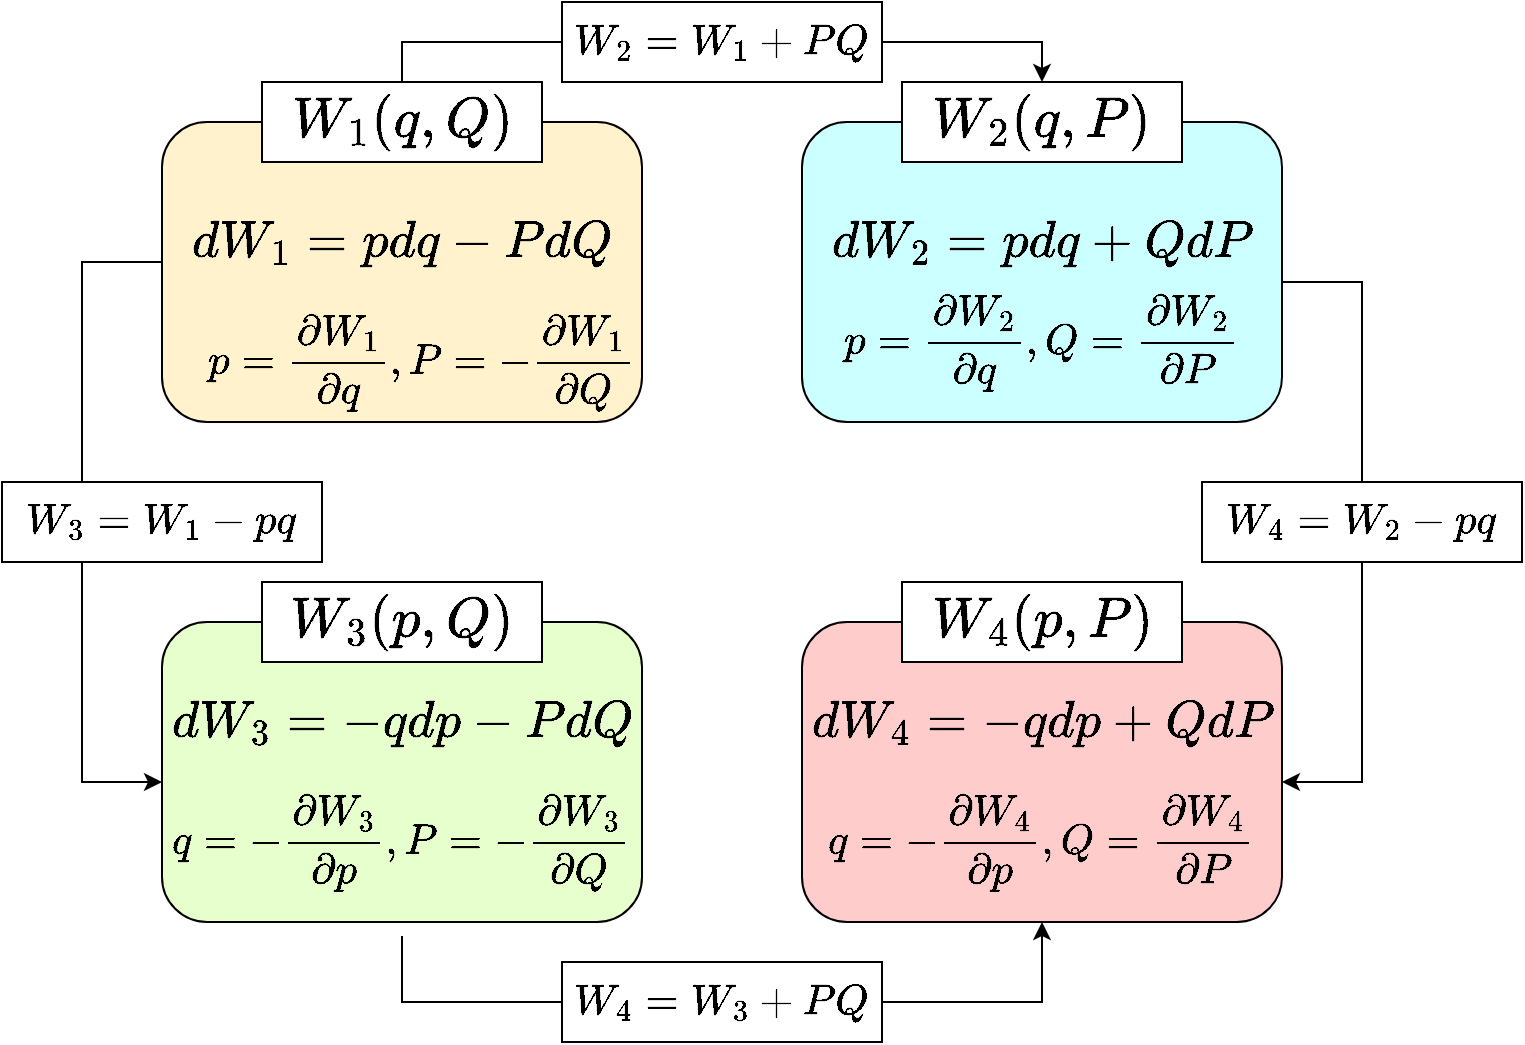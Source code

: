 <mxfile version="26.0.15">
  <diagram id="85WHiYo3Bzn9PArZY8rW" name="ページ1">
    <mxGraphModel dx="1434" dy="870" grid="1" gridSize="10" guides="1" tooltips="1" connect="1" arrows="1" fold="1" page="1" pageScale="1" pageWidth="850" pageHeight="560" math="1" shadow="0">
      <root>
        <mxCell id="0" />
        <mxCell id="1" parent="0" />
        <mxCell id="GLm8gNVqV6tOzL33WWra-21" value="" style="rounded=1;whiteSpace=wrap;html=1;fillColor=#FFCCCC;" vertex="1" parent="1">
          <mxGeometry x="440" y="332" width="240" height="150" as="geometry" />
        </mxCell>
        <mxCell id="GLm8gNVqV6tOzL33WWra-20" value="" style="rounded=1;whiteSpace=wrap;html=1;fillColor=#E6FFCC;" vertex="1" parent="1">
          <mxGeometry x="120" y="332" width="240" height="150" as="geometry" />
        </mxCell>
        <mxCell id="GLm8gNVqV6tOzL33WWra-19" value="" style="rounded=1;whiteSpace=wrap;html=1;fillColor=#CCFFFF;" vertex="1" parent="1">
          <mxGeometry x="440" y="82" width="240" height="150" as="geometry" />
        </mxCell>
        <mxCell id="GLm8gNVqV6tOzL33WWra-18" value="" style="rounded=1;whiteSpace=wrap;html=1;fillColor=#FFF2CC;" vertex="1" parent="1">
          <mxGeometry x="120" y="82" width="240" height="150" as="geometry" />
        </mxCell>
        <mxCell id="GLm8gNVqV6tOzL33WWra-1" value="`dW_1 = pdq - PdQ`" style="text;html=1;align=center;verticalAlign=middle;whiteSpace=wrap;rounded=0;fontSize=22;" vertex="1" parent="1">
          <mxGeometry x="100" y="112" width="280" height="60" as="geometry" />
        </mxCell>
        <mxCell id="GLm8gNVqV6tOzL33WWra-2" value="`dW_2 = pdq + QdP`" style="text;html=1;align=center;verticalAlign=middle;whiteSpace=wrap;rounded=0;fontSize=22;" vertex="1" parent="1">
          <mxGeometry x="420" y="112" width="280" height="60" as="geometry" />
        </mxCell>
        <mxCell id="GLm8gNVqV6tOzL33WWra-3" value="`dW_3 = -qdp - PdQ`" style="text;html=1;align=center;verticalAlign=middle;whiteSpace=wrap;rounded=0;fontSize=22;" vertex="1" parent="1">
          <mxGeometry x="100" y="352" width="280" height="60" as="geometry" />
        </mxCell>
        <mxCell id="GLm8gNVqV6tOzL33WWra-4" value="`dW_4 = -qdp + QdP`" style="text;html=1;align=center;verticalAlign=middle;whiteSpace=wrap;rounded=0;fontSize=22;" vertex="1" parent="1">
          <mxGeometry x="420" y="352" width="280" height="60" as="geometry" />
        </mxCell>
        <mxCell id="GLm8gNVqV6tOzL33WWra-5" value="`W_2=W_1+PQ`" style="text;html=1;align=center;verticalAlign=middle;whiteSpace=wrap;rounded=0;fontSize=18;strokeColor=default;fillColor=default;" vertex="1" parent="1">
          <mxGeometry x="320" y="22" width="160" height="40" as="geometry" />
        </mxCell>
        <mxCell id="GLm8gNVqV6tOzL33WWra-6" value="`W_3=W_1-pq`" style="text;html=1;align=center;verticalAlign=middle;whiteSpace=wrap;rounded=0;fontSize=18;fillColor=default;strokeColor=default;" vertex="1" parent="1">
          <mxGeometry x="40" y="262" width="160" height="40" as="geometry" />
        </mxCell>
        <mxCell id="GLm8gNVqV6tOzL33WWra-8" value="`W_4=W_2-pq`" style="text;html=1;align=center;verticalAlign=middle;whiteSpace=wrap;rounded=0;fontSize=18;fillColor=default;strokeColor=default;" vertex="1" parent="1">
          <mxGeometry x="640" y="262" width="160" height="40" as="geometry" />
        </mxCell>
        <mxCell id="GLm8gNVqV6tOzL33WWra-9" value="`W_4=W_3+PQ`" style="text;html=1;align=center;verticalAlign=middle;whiteSpace=wrap;rounded=0;fontSize=18;fillColor=default;strokeColor=default;" vertex="1" parent="1">
          <mxGeometry x="320" y="502" width="160" height="40" as="geometry" />
        </mxCell>
        <mxCell id="GLm8gNVqV6tOzL33WWra-10" value="`W_1(q,Q)`" style="text;html=1;align=center;verticalAlign=middle;whiteSpace=wrap;rounded=0;fontSize=24;fillColor=default;strokeColor=default;" vertex="1" parent="1">
          <mxGeometry x="170" y="62" width="140" height="40" as="geometry" />
        </mxCell>
        <mxCell id="GLm8gNVqV6tOzL33WWra-11" value="`W_2(q,P)`" style="text;html=1;align=center;verticalAlign=middle;whiteSpace=wrap;rounded=0;fontSize=24;fillColor=default;strokeColor=default;" vertex="1" parent="1">
          <mxGeometry x="490" y="62" width="140" height="40" as="geometry" />
        </mxCell>
        <mxCell id="GLm8gNVqV6tOzL33WWra-12" value="`W_3(p,Q)`" style="text;html=1;align=center;verticalAlign=middle;whiteSpace=wrap;rounded=0;fontSize=24;fillColor=default;strokeColor=default;" vertex="1" parent="1">
          <mxGeometry x="170" y="312" width="140" height="40" as="geometry" />
        </mxCell>
        <mxCell id="GLm8gNVqV6tOzL33WWra-13" value="`W_4(p,P)`" style="text;html=1;align=center;verticalAlign=middle;whiteSpace=wrap;rounded=0;fontSize=24;fillColor=default;strokeColor=default;" vertex="1" parent="1">
          <mxGeometry x="490" y="312" width="140" height="40" as="geometry" />
        </mxCell>
        <mxCell id="GLm8gNVqV6tOzL33WWra-14" value="`q=-\frac{\partial W_3}{\partial p}, P = -\frac{\partial W_3}{\partial Q}`" style="text;html=1;align=center;verticalAlign=middle;whiteSpace=wrap;rounded=0;fontSize=18;" vertex="1" parent="1">
          <mxGeometry x="120" y="412" width="240" height="60" as="geometry" />
        </mxCell>
        <mxCell id="GLm8gNVqV6tOzL33WWra-15" value="`p=\frac{\partial W_2}{\partial q}, Q = \frac{\partial W_2}{\partial P}`" style="text;html=1;align=center;verticalAlign=middle;whiteSpace=wrap;rounded=0;fontSize=18;" vertex="1" parent="1">
          <mxGeometry x="440" y="162" width="240" height="60" as="geometry" />
        </mxCell>
        <mxCell id="GLm8gNVqV6tOzL33WWra-16" value="`p=\frac{\partial W_1}{\partial q}, P = -\frac{\partial W_1}{\partial Q}`" style="text;html=1;align=center;verticalAlign=middle;whiteSpace=wrap;rounded=0;fontSize=18;" vertex="1" parent="1">
          <mxGeometry x="130" y="172" width="240" height="60" as="geometry" />
        </mxCell>
        <mxCell id="GLm8gNVqV6tOzL33WWra-17" value="`q=-\frac{\partial W_4}{\partial p}, Q = \frac{\partial W_4}{\partial P}`" style="text;html=1;align=center;verticalAlign=middle;whiteSpace=wrap;rounded=0;fontSize=18;" vertex="1" parent="1">
          <mxGeometry x="440" y="412" width="240" height="60" as="geometry" />
        </mxCell>
        <mxCell id="GLm8gNVqV6tOzL33WWra-22" value="" style="endArrow=none;html=1;rounded=0;exitX=0.5;exitY=0;exitDx=0;exitDy=0;" edge="1" parent="1" source="GLm8gNVqV6tOzL33WWra-10">
          <mxGeometry width="50" height="50" relative="1" as="geometry">
            <mxPoint x="440" y="432" as="sourcePoint" />
            <mxPoint x="320" y="42" as="targetPoint" />
            <Array as="points">
              <mxPoint x="240" y="42" />
            </Array>
          </mxGeometry>
        </mxCell>
        <mxCell id="GLm8gNVqV6tOzL33WWra-23" value="" style="endArrow=classic;html=1;rounded=0;exitX=1;exitY=0.5;exitDx=0;exitDy=0;entryX=0.5;entryY=0;entryDx=0;entryDy=0;" edge="1" parent="1" source="GLm8gNVqV6tOzL33WWra-5" target="GLm8gNVqV6tOzL33WWra-11">
          <mxGeometry width="50" height="50" relative="1" as="geometry">
            <mxPoint x="440" y="432" as="sourcePoint" />
            <mxPoint x="490" y="382" as="targetPoint" />
            <Array as="points">
              <mxPoint x="560" y="42" />
            </Array>
          </mxGeometry>
        </mxCell>
        <mxCell id="GLm8gNVqV6tOzL33WWra-24" value="" style="endArrow=none;html=1;rounded=0;entryX=0.071;entryY=0.667;entryDx=0;entryDy=0;entryPerimeter=0;exitX=0.25;exitY=0;exitDx=0;exitDy=0;" edge="1" parent="1" source="GLm8gNVqV6tOzL33WWra-6" target="GLm8gNVqV6tOzL33WWra-1">
          <mxGeometry width="50" height="50" relative="1" as="geometry">
            <mxPoint x="440" y="432" as="sourcePoint" />
            <mxPoint x="490" y="382" as="targetPoint" />
            <Array as="points">
              <mxPoint x="80" y="152" />
            </Array>
          </mxGeometry>
        </mxCell>
        <mxCell id="GLm8gNVqV6tOzL33WWra-25" value="" style="endArrow=classic;html=1;rounded=0;exitX=0.25;exitY=1;exitDx=0;exitDy=0;entryX=0;entryY=0;entryDx=0;entryDy=0;" edge="1" parent="1" source="GLm8gNVqV6tOzL33WWra-6" target="GLm8gNVqV6tOzL33WWra-14">
          <mxGeometry width="50" height="50" relative="1" as="geometry">
            <mxPoint x="440" y="432" as="sourcePoint" />
            <mxPoint x="490" y="382" as="targetPoint" />
            <Array as="points">
              <mxPoint x="80" y="412" />
            </Array>
          </mxGeometry>
        </mxCell>
        <mxCell id="GLm8gNVqV6tOzL33WWra-26" value="" style="endArrow=none;html=1;rounded=0;exitX=0.5;exitY=1.047;exitDx=0;exitDy=0;exitPerimeter=0;entryX=0;entryY=0.5;entryDx=0;entryDy=0;" edge="1" parent="1" source="GLm8gNVqV6tOzL33WWra-20" target="GLm8gNVqV6tOzL33WWra-9">
          <mxGeometry width="50" height="50" relative="1" as="geometry">
            <mxPoint x="440" y="432" as="sourcePoint" />
            <mxPoint x="490" y="382" as="targetPoint" />
            <Array as="points">
              <mxPoint x="240" y="522" />
            </Array>
          </mxGeometry>
        </mxCell>
        <mxCell id="GLm8gNVqV6tOzL33WWra-27" value="" style="endArrow=classic;html=1;rounded=0;exitX=1;exitY=0.5;exitDx=0;exitDy=0;entryX=0.5;entryY=1;entryDx=0;entryDy=0;" edge="1" parent="1" source="GLm8gNVqV6tOzL33WWra-9" target="GLm8gNVqV6tOzL33WWra-21">
          <mxGeometry width="50" height="50" relative="1" as="geometry">
            <mxPoint x="440" y="432" as="sourcePoint" />
            <mxPoint x="490" y="382" as="targetPoint" />
            <Array as="points">
              <mxPoint x="560" y="522" />
            </Array>
          </mxGeometry>
        </mxCell>
        <mxCell id="GLm8gNVqV6tOzL33WWra-28" value="" style="endArrow=none;html=1;rounded=0;entryX=1;entryY=0;entryDx=0;entryDy=0;exitX=0.5;exitY=0;exitDx=0;exitDy=0;" edge="1" parent="1" source="GLm8gNVqV6tOzL33WWra-8" target="GLm8gNVqV6tOzL33WWra-15">
          <mxGeometry width="50" height="50" relative="1" as="geometry">
            <mxPoint x="440" y="432" as="sourcePoint" />
            <mxPoint x="490" y="382" as="targetPoint" />
            <Array as="points">
              <mxPoint x="720" y="162" />
            </Array>
          </mxGeometry>
        </mxCell>
        <mxCell id="GLm8gNVqV6tOzL33WWra-29" value="" style="endArrow=classic;html=1;rounded=0;entryX=1;entryY=0;entryDx=0;entryDy=0;exitX=0.5;exitY=1;exitDx=0;exitDy=0;" edge="1" parent="1" source="GLm8gNVqV6tOzL33WWra-8" target="GLm8gNVqV6tOzL33WWra-17">
          <mxGeometry width="50" height="50" relative="1" as="geometry">
            <mxPoint x="440" y="432" as="sourcePoint" />
            <mxPoint x="490" y="382" as="targetPoint" />
            <Array as="points">
              <mxPoint x="720" y="412" />
            </Array>
          </mxGeometry>
        </mxCell>
      </root>
    </mxGraphModel>
  </diagram>
</mxfile>
